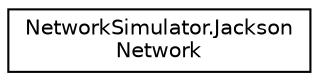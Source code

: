 digraph "Graphical Class Hierarchy"
{
  edge [fontname="Helvetica",fontsize="10",labelfontname="Helvetica",labelfontsize="10"];
  node [fontname="Helvetica",fontsize="10",shape=record];
  rankdir="LR";
  Node1 [label="NetworkSimulator.Jackson\lNetwork",height=0.2,width=0.4,color="black", fillcolor="white", style="filled",URL="$class_network_simulator_1_1_jackson_network.html"];
}
